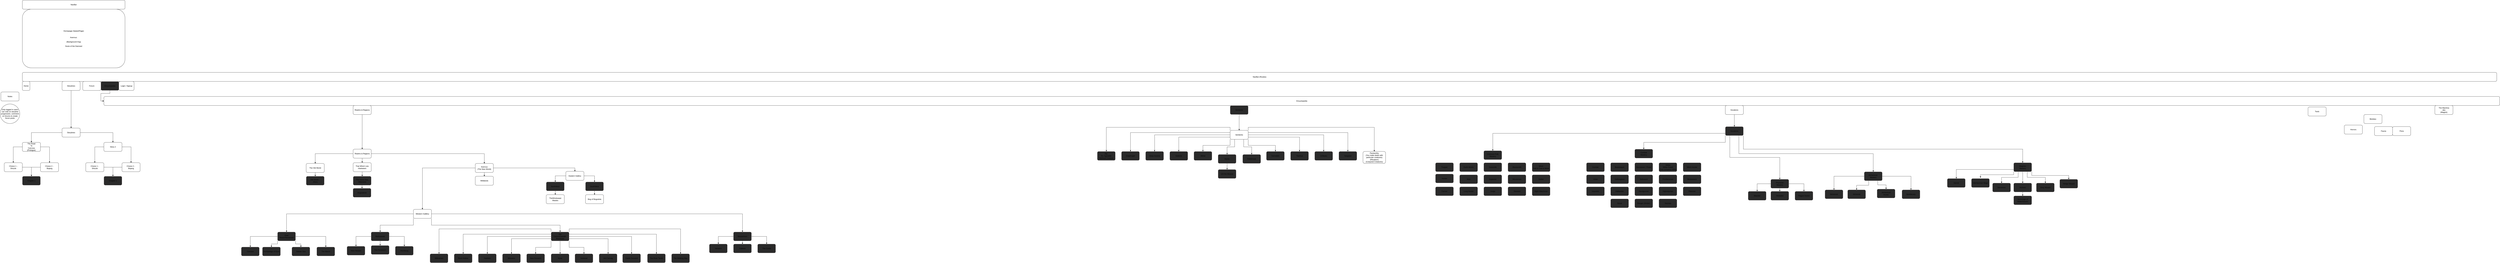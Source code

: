 <mxfile version="13.1.3">
    <diagram id="6hGFLwfOUW9BJ-s0fimq" name="Page-1">
        <mxGraphModel dx="2893" dy="2016" grid="1" gridSize="10" guides="1" tooltips="1" connect="1" arrows="1" fold="1" page="1" pageScale="1" pageWidth="827" pageHeight="1169" math="0" shadow="0">
            <root>
                <mxCell id="0"/>
                <mxCell id="1" parent="0"/>
                <mxCell id="2" value="Encyclopedia" style="rounded=1;whiteSpace=wrap;html=1;" parent="1" vertex="1">
                    <mxGeometry x="-140" y="40" width="15870" height="60" as="geometry"/>
                </mxCell>
                <mxCell id="3" value="Homepage (SplashPage)&lt;br&gt;&lt;br&gt;&lt;br&gt;Avernus:&lt;br&gt;&lt;br&gt;(Background Img)&lt;br&gt;&lt;br&gt;Souls of the Damned" style="rounded=1;whiteSpace=wrap;html=1;" parent="1" vertex="1">
                    <mxGeometry x="-680" y="-540" width="680" height="390" as="geometry"/>
                </mxCell>
                <mxCell id="175" style="edgeStyle=orthogonalEdgeStyle;rounded=0;orthogonalLoop=1;jettySize=auto;html=1;exitX=0.25;exitY=1;exitDx=0;exitDy=0;entryX=0.5;entryY=0;entryDx=0;entryDy=0;" edge="1" parent="1" source="4" target="162">
                    <mxGeometry relative="1" as="geometry"/>
                </mxCell>
                <mxCell id="176" style="edgeStyle=orthogonalEdgeStyle;rounded=0;orthogonalLoop=1;jettySize=auto;html=1;exitX=0.75;exitY=1;exitDx=0;exitDy=0;entryX=0.5;entryY=0;entryDx=0;entryDy=0;" edge="1" parent="1" source="4" target="163">
                    <mxGeometry relative="1" as="geometry"/>
                </mxCell>
                <mxCell id="177" style="edgeStyle=orthogonalEdgeStyle;rounded=0;orthogonalLoop=1;jettySize=auto;html=1;exitX=1;exitY=1;exitDx=0;exitDy=0;entryX=0.5;entryY=0;entryDx=0;entryDy=0;" edge="1" parent="1" source="4" target="164">
                    <mxGeometry relative="1" as="geometry"/>
                </mxCell>
                <mxCell id="178" style="edgeStyle=orthogonalEdgeStyle;rounded=0;orthogonalLoop=1;jettySize=auto;html=1;exitX=1;exitY=0.75;exitDx=0;exitDy=0;" edge="1" parent="1" source="4" target="166">
                    <mxGeometry relative="1" as="geometry"/>
                </mxCell>
                <mxCell id="179" style="edgeStyle=orthogonalEdgeStyle;rounded=0;orthogonalLoop=1;jettySize=auto;html=1;exitX=1;exitY=0.5;exitDx=0;exitDy=0;" edge="1" parent="1" source="4" target="165">
                    <mxGeometry relative="1" as="geometry"/>
                </mxCell>
                <mxCell id="180" style="edgeStyle=orthogonalEdgeStyle;rounded=0;orthogonalLoop=1;jettySize=auto;html=1;exitX=1;exitY=0.25;exitDx=0;exitDy=0;" edge="1" parent="1" source="4" target="171">
                    <mxGeometry relative="1" as="geometry"/>
                </mxCell>
                <mxCell id="184" style="edgeStyle=orthogonalEdgeStyle;rounded=0;orthogonalLoop=1;jettySize=auto;html=1;exitX=0;exitY=1;exitDx=0;exitDy=0;entryX=0.5;entryY=0;entryDx=0;entryDy=0;" edge="1" parent="1" source="4" target="161">
                    <mxGeometry relative="1" as="geometry"/>
                </mxCell>
                <mxCell id="185" style="edgeStyle=orthogonalEdgeStyle;rounded=0;orthogonalLoop=1;jettySize=auto;html=1;exitX=0;exitY=0.75;exitDx=0;exitDy=0;" edge="1" parent="1" source="4" target="167">
                    <mxGeometry relative="1" as="geometry"/>
                </mxCell>
                <mxCell id="186" style="edgeStyle=orthogonalEdgeStyle;rounded=0;orthogonalLoop=1;jettySize=auto;html=1;exitX=0;exitY=0.5;exitDx=0;exitDy=0;entryX=0.5;entryY=0;entryDx=0;entryDy=0;" edge="1" parent="1" source="4" target="168">
                    <mxGeometry relative="1" as="geometry"/>
                </mxCell>
                <mxCell id="187" style="edgeStyle=orthogonalEdgeStyle;rounded=0;orthogonalLoop=1;jettySize=auto;html=1;exitX=0;exitY=0.25;exitDx=0;exitDy=0;" edge="1" parent="1" source="4" target="173">
                    <mxGeometry relative="1" as="geometry"/>
                </mxCell>
                <mxCell id="188" style="edgeStyle=orthogonalEdgeStyle;rounded=0;orthogonalLoop=1;jettySize=auto;html=1;exitX=0;exitY=0;exitDx=0;exitDy=0;entryX=0.5;entryY=0;entryDx=0;entryDy=0;" edge="1" parent="1" source="4" target="170">
                    <mxGeometry relative="1" as="geometry"/>
                </mxCell>
                <mxCell id="216" style="edgeStyle=orthogonalEdgeStyle;rounded=0;orthogonalLoop=1;jettySize=auto;html=1;exitX=1;exitY=0;exitDx=0;exitDy=0;" edge="1" parent="1" source="4" target="14">
                    <mxGeometry relative="1" as="geometry"/>
                </mxCell>
                <mxCell id="4" value="Sentients" style="rounded=1;whiteSpace=wrap;html=1;" parent="1" vertex="1">
                    <mxGeometry x="7320" y="265" width="120" height="60" as="geometry"/>
                </mxCell>
                <mxCell id="5" value="Bestiary" style="rounded=1;whiteSpace=wrap;html=1;" parent="1" vertex="1">
                    <mxGeometry x="14830" y="160" width="120" height="60" as="geometry"/>
                </mxCell>
                <mxCell id="42" style="edgeStyle=orthogonalEdgeStyle;rounded=0;orthogonalLoop=1;jettySize=auto;html=1;exitX=0.5;exitY=1;exitDx=0;exitDy=0;entryX=0.5;entryY=0;entryDx=0;entryDy=0;" edge="1" parent="1" source="6" target="31">
                    <mxGeometry relative="1" as="geometry"/>
                </mxCell>
                <mxCell id="82" style="edgeStyle=orthogonalEdgeStyle;rounded=0;orthogonalLoop=1;jettySize=auto;html=1;exitX=0;exitY=0.5;exitDx=0;exitDy=0;entryX=0.5;entryY=0;entryDx=0;entryDy=0;" edge="1" parent="1" source="6" target="32">
                    <mxGeometry relative="1" as="geometry"/>
                </mxCell>
                <mxCell id="83" style="edgeStyle=orthogonalEdgeStyle;rounded=0;orthogonalLoop=1;jettySize=auto;html=1;exitX=1;exitY=0.5;exitDx=0;exitDy=0;entryX=0.5;entryY=0;entryDx=0;entryDy=0;" edge="1" parent="1" source="6" target="38">
                    <mxGeometry relative="1" as="geometry"/>
                </mxCell>
                <mxCell id="6" value="Realms &amp;amp; Regions" style="rounded=1;whiteSpace=wrap;html=1;" parent="1" vertex="1">
                    <mxGeometry x="1511" y="390" width="120" height="60" as="geometry"/>
                </mxCell>
                <mxCell id="85" style="edgeStyle=orthogonalEdgeStyle;rounded=0;orthogonalLoop=1;jettySize=auto;html=1;exitX=0;exitY=0.5;exitDx=0;exitDy=0;entryX=0.5;entryY=0;entryDx=0;entryDy=0;" edge="1" parent="1" source="7" target="24">
                    <mxGeometry relative="1" as="geometry"/>
                </mxCell>
                <mxCell id="324" style="edgeStyle=orthogonalEdgeStyle;rounded=0;orthogonalLoop=1;jettySize=auto;html=1;exitX=1;exitY=0.5;exitDx=0;exitDy=0;entryX=0.5;entryY=0;entryDx=0;entryDy=0;" edge="1" parent="1" source="7" target="318">
                    <mxGeometry relative="1" as="geometry"/>
                </mxCell>
                <mxCell id="7" value="Storylines" style="rounded=1;whiteSpace=wrap;html=1;" parent="1" vertex="1">
                    <mxGeometry x="-417" y="250" width="120" height="60" as="geometry"/>
                </mxCell>
                <mxCell id="8" value="Home" style="rounded=1;whiteSpace=wrap;html=1;" parent="1" vertex="1">
                    <mxGeometry x="-680" y="-60" width="50" height="60" as="geometry"/>
                </mxCell>
                <mxCell id="9" value="Login / Signup" style="rounded=1;whiteSpace=wrap;html=1;" parent="1" vertex="1">
                    <mxGeometry x="-40" y="-60" width="100" height="60" as="geometry"/>
                </mxCell>
                <mxCell id="10" value="Forum" style="rounded=1;whiteSpace=wrap;html=1;" parent="1" vertex="1">
                    <mxGeometry x="-280" y="-60" width="120" height="60" as="geometry"/>
                </mxCell>
                <mxCell id="11" value="Only logged in users can vote on storyline progression, comment on forums &amp;amp; create forum posts" style="ellipse;whiteSpace=wrap;html=1;aspect=fixed;" vertex="1" parent="1">
                    <mxGeometry x="-827" y="90" width="130" height="130" as="geometry"/>
                </mxCell>
                <mxCell id="12" value="Notes" style="rounded=1;whiteSpace=wrap;html=1;" vertex="1" parent="1">
                    <mxGeometry x="-822" y="10" width="120" height="60" as="geometry"/>
                </mxCell>
                <mxCell id="13" value="Tools" style="rounded=1;whiteSpace=wrap;html=1;" vertex="1" parent="1">
                    <mxGeometry x="14460" y="110" width="120" height="60" as="geometry"/>
                </mxCell>
                <mxCell id="14" value="Pactworthy&lt;br&gt;(You make deals with particular creatures)&lt;br&gt;(Ritualism)&lt;br&gt;(Conjured Creatures)" style="rounded=1;whiteSpace=wrap;html=1;" vertex="1" parent="1">
                    <mxGeometry x="8200" y="405" width="150" height="80" as="geometry"/>
                </mxCell>
                <mxCell id="190" style="edgeStyle=orthogonalEdgeStyle;rounded=0;orthogonalLoop=1;jettySize=auto;html=1;exitX=0.5;exitY=1;exitDx=0;exitDy=0;entryX=0.5;entryY=0;entryDx=0;entryDy=0;" edge="1" parent="1" source="15" target="189">
                    <mxGeometry relative="1" as="geometry"/>
                </mxCell>
                <mxCell id="15" value="Vocations" style="rounded=1;whiteSpace=wrap;html=1;" vertex="1" parent="1">
                    <mxGeometry x="10600" y="100" width="120" height="60" as="geometry"/>
                </mxCell>
                <mxCell id="16" value="Flora" style="rounded=1;whiteSpace=wrap;html=1;" vertex="1" parent="1">
                    <mxGeometry x="15020" y="240" width="120" height="60" as="geometry"/>
                </mxCell>
                <mxCell id="17" value="Fauna" style="rounded=1;whiteSpace=wrap;html=1;" vertex="1" parent="1">
                    <mxGeometry x="14900" y="240" width="120" height="60" as="geometry"/>
                </mxCell>
                <mxCell id="18" value="Horrors" style="rounded=1;whiteSpace=wrap;html=1;" vertex="1" parent="1">
                    <mxGeometry x="14700" y="230" width="120" height="60" as="geometry"/>
                </mxCell>
                <mxCell id="19" value="Bog of Bogodola" style="rounded=1;whiteSpace=wrap;html=1;" vertex="1" parent="1">
                    <mxGeometry x="3050" y="692.5" width="120" height="60" as="geometry"/>
                </mxCell>
                <mxCell id="20" value="TheWindswept Wastes" style="rounded=1;whiteSpace=wrap;html=1;" vertex="1" parent="1">
                    <mxGeometry x="2790" y="692.5" width="120" height="60" as="geometry"/>
                </mxCell>
                <mxCell id="61" style="edgeStyle=orthogonalEdgeStyle;rounded=0;orthogonalLoop=1;jettySize=auto;html=1;exitX=1;exitY=0.5;exitDx=0;exitDy=0;entryX=0.5;entryY=0;entryDx=0;entryDy=0;" edge="1" parent="1" source="24" target="56">
                    <mxGeometry relative="1" as="geometry"/>
                </mxCell>
                <mxCell id="280" style="edgeStyle=orthogonalEdgeStyle;rounded=0;orthogonalLoop=1;jettySize=auto;html=1;exitX=0;exitY=0.5;exitDx=0;exitDy=0;" edge="1" parent="1" source="24" target="57">
                    <mxGeometry relative="1" as="geometry"/>
                </mxCell>
                <mxCell id="24" value="The Road &lt;br&gt;To &lt;br&gt;Carcosa&lt;br&gt;(Prologue)" style="rounded=1;whiteSpace=wrap;html=1;" vertex="1" parent="1">
                    <mxGeometry x="-680" y="345" width="120" height="60" as="geometry"/>
                </mxCell>
                <mxCell id="159" style="edgeStyle=orthogonalEdgeStyle;rounded=0;orthogonalLoop=1;jettySize=auto;html=1;exitX=0.5;exitY=1;exitDx=0;exitDy=0;entryX=0.5;entryY=0;entryDx=0;entryDy=0;" edge="1" parent="1" source="31" target="156">
                    <mxGeometry relative="1" as="geometry"/>
                </mxCell>
                <mxCell id="31" value="That Which Lies Inbetween" style="rounded=1;whiteSpace=wrap;html=1;" vertex="1" parent="1">
                    <mxGeometry x="1511" y="480" width="120" height="60" as="geometry"/>
                </mxCell>
                <mxCell id="158" style="edgeStyle=orthogonalEdgeStyle;rounded=0;orthogonalLoop=1;jettySize=auto;html=1;exitX=0.5;exitY=1;exitDx=0;exitDy=0;entryX=0.5;entryY=0;entryDx=0;entryDy=0;" edge="1" parent="1" source="32" target="157">
                    <mxGeometry relative="1" as="geometry"/>
                </mxCell>
                <mxCell id="32" value="The Old World" style="rounded=1;whiteSpace=wrap;html=1;" vertex="1" parent="1">
                    <mxGeometry x="1200" y="485" width="120" height="60" as="geometry"/>
                </mxCell>
                <mxCell id="71" style="edgeStyle=orthogonalEdgeStyle;rounded=0;orthogonalLoop=1;jettySize=auto;html=1;exitX=0.5;exitY=1;exitDx=0;exitDy=0;entryX=0.5;entryY=0;entryDx=0;entryDy=0;" edge="1" parent="1" source="38" target="53">
                    <mxGeometry relative="1" as="geometry"/>
                </mxCell>
                <mxCell id="325" style="edgeStyle=orthogonalEdgeStyle;rounded=0;orthogonalLoop=1;jettySize=auto;html=1;exitX=0;exitY=0.5;exitDx=0;exitDy=0;" edge="1" parent="1" source="38" target="51">
                    <mxGeometry relative="1" as="geometry"/>
                </mxCell>
                <mxCell id="326" style="edgeStyle=orthogonalEdgeStyle;rounded=0;orthogonalLoop=1;jettySize=auto;html=1;exitX=1;exitY=0.5;exitDx=0;exitDy=0;entryX=0.5;entryY=0;entryDx=0;entryDy=0;" edge="1" parent="1" source="38" target="52">
                    <mxGeometry relative="1" as="geometry"/>
                </mxCell>
                <mxCell id="38" value="Avernus &lt;br&gt;(The New World)" style="rounded=1;whiteSpace=wrap;html=1;" vertex="1" parent="1">
                    <mxGeometry x="2320" y="485" width="120" height="60" as="geometry"/>
                </mxCell>
                <mxCell id="45" value="NavBar" style="rounded=1;whiteSpace=wrap;html=1;" vertex="1" parent="1">
                    <mxGeometry x="-680" y="-600" width="680" height="60" as="geometry"/>
                </mxCell>
                <mxCell id="49" value="The Machina&lt;br&gt;aka&lt;br&gt;(Magick)" style="rounded=1;whiteSpace=wrap;html=1;" vertex="1" parent="1">
                    <mxGeometry x="15300" y="100" width="120" height="60" as="geometry"/>
                </mxCell>
                <mxCell id="91" style="edgeStyle=orthogonalEdgeStyle;rounded=0;orthogonalLoop=1;jettySize=auto;html=1;exitX=0;exitY=0.5;exitDx=0;exitDy=0;entryX=0.5;entryY=0;entryDx=0;entryDy=0;" edge="1" parent="1" source="51" target="90">
                    <mxGeometry relative="1" as="geometry"/>
                </mxCell>
                <mxCell id="92" style="edgeStyle=orthogonalEdgeStyle;rounded=0;orthogonalLoop=1;jettySize=auto;html=1;exitX=0;exitY=1;exitDx=0;exitDy=0;entryX=0.5;entryY=0;entryDx=0;entryDy=0;" edge="1" parent="1" source="51" target="89">
                    <mxGeometry relative="1" as="geometry"/>
                </mxCell>
                <mxCell id="93" style="edgeStyle=orthogonalEdgeStyle;rounded=0;orthogonalLoop=1;jettySize=auto;html=1;exitX=1;exitY=1;exitDx=0;exitDy=0;entryX=0.5;entryY=0;entryDx=0;entryDy=0;" edge="1" parent="1" source="51" target="87">
                    <mxGeometry relative="1" as="geometry"/>
                </mxCell>
                <mxCell id="94" style="edgeStyle=orthogonalEdgeStyle;rounded=0;orthogonalLoop=1;jettySize=auto;html=1;exitX=1;exitY=0.5;exitDx=0;exitDy=0;entryX=0.5;entryY=0;entryDx=0;entryDy=0;" edge="1" parent="1" source="51" target="88">
                    <mxGeometry relative="1" as="geometry"/>
                </mxCell>
                <mxCell id="51" value="Western Galllery" style="rounded=1;whiteSpace=wrap;html=1;" vertex="1" parent="1">
                    <mxGeometry x="1910" y="790" width="120" height="60" as="geometry"/>
                </mxCell>
                <mxCell id="78" style="edgeStyle=orthogonalEdgeStyle;rounded=0;orthogonalLoop=1;jettySize=auto;html=1;exitX=1;exitY=0.5;exitDx=0;exitDy=0;entryX=0.5;entryY=0;entryDx=0;entryDy=0;" edge="1" parent="1" source="52" target="76">
                    <mxGeometry relative="1" as="geometry"/>
                </mxCell>
                <mxCell id="79" style="edgeStyle=orthogonalEdgeStyle;rounded=0;orthogonalLoop=1;jettySize=auto;html=1;exitX=0;exitY=0.5;exitDx=0;exitDy=0;entryX=0.5;entryY=0;entryDx=0;entryDy=0;" edge="1" parent="1" source="52" target="77">
                    <mxGeometry relative="1" as="geometry"/>
                </mxCell>
                <mxCell id="52" value="Eastern Gallery" style="rounded=1;whiteSpace=wrap;html=1;" vertex="1" parent="1">
                    <mxGeometry x="2920" y="537.5" width="120" height="60" as="geometry"/>
                </mxCell>
                <mxCell id="53" value="Wildlands" style="rounded=1;whiteSpace=wrap;html=1;" vertex="1" parent="1">
                    <mxGeometry x="2320" y="570" width="120" height="60" as="geometry"/>
                </mxCell>
                <mxCell id="283" style="edgeStyle=orthogonalEdgeStyle;rounded=0;orthogonalLoop=1;jettySize=auto;html=1;exitX=0;exitY=0.5;exitDx=0;exitDy=0;entryX=0.5;entryY=0;entryDx=0;entryDy=0;" edge="1" parent="1" source="56" target="281">
                    <mxGeometry relative="1" as="geometry"/>
                </mxCell>
                <mxCell id="56" value="Choice 2 -&amp;nbsp;&lt;br&gt;Bojang" style="rounded=1;whiteSpace=wrap;html=1;" vertex="1" parent="1">
                    <mxGeometry x="-560" y="480" width="120" height="60" as="geometry"/>
                </mxCell>
                <mxCell id="282" style="edgeStyle=orthogonalEdgeStyle;rounded=0;orthogonalLoop=1;jettySize=auto;html=1;exitX=1;exitY=0.5;exitDx=0;exitDy=0;entryX=0.5;entryY=0;entryDx=0;entryDy=0;" edge="1" parent="1" source="57" target="281">
                    <mxGeometry relative="1" as="geometry"/>
                </mxCell>
                <mxCell id="57" value="Choice 1 -&lt;br&gt;Shizzle" style="rounded=1;whiteSpace=wrap;html=1;" vertex="1" parent="1">
                    <mxGeometry x="-800" y="480" width="120" height="60" as="geometry"/>
                </mxCell>
                <mxCell id="59" style="edgeStyle=orthogonalEdgeStyle;rounded=0;orthogonalLoop=1;jettySize=auto;html=1;exitX=0.5;exitY=1;exitDx=0;exitDy=0;entryX=0.5;entryY=0;entryDx=0;entryDy=0;" edge="1" parent="1" source="58" target="7">
                    <mxGeometry relative="1" as="geometry"/>
                </mxCell>
                <mxCell id="58" value="Storylines" style="rounded=1;whiteSpace=wrap;html=1;" vertex="1" parent="1">
                    <mxGeometry x="-417" y="-60" width="120" height="60" as="geometry"/>
                </mxCell>
                <mxCell id="65" style="edgeStyle=orthogonalEdgeStyle;rounded=0;orthogonalLoop=1;jettySize=auto;html=1;exitX=0.5;exitY=1;exitDx=0;exitDy=0;entryX=0.5;entryY=0;entryDx=0;entryDy=0;" edge="1" parent="1" source="64" target="6">
                    <mxGeometry relative="1" as="geometry"/>
                </mxCell>
                <mxCell id="64" value="Realms &amp;amp; Regions" style="rounded=1;whiteSpace=wrap;html=1;" vertex="1" parent="1">
                    <mxGeometry x="1511" y="100" width="120" height="60" as="geometry"/>
                </mxCell>
                <mxCell id="81" style="edgeStyle=orthogonalEdgeStyle;rounded=0;orthogonalLoop=1;jettySize=auto;html=1;exitX=0.5;exitY=1;exitDx=0;exitDy=0;entryX=0.5;entryY=0;entryDx=0;entryDy=0;" edge="1" parent="1" source="76" target="19">
                    <mxGeometry relative="1" as="geometry"/>
                </mxCell>
                <mxCell id="76" value="SouthWest" style="rounded=1;whiteSpace=wrap;html=1;strokeColor=#F0E9E9;fillColor=#2A2A2A;" vertex="1" parent="1">
                    <mxGeometry x="3050" y="607.5" width="120" height="60" as="geometry"/>
                </mxCell>
                <mxCell id="80" style="edgeStyle=orthogonalEdgeStyle;rounded=0;orthogonalLoop=1;jettySize=auto;html=1;exitX=0.5;exitY=1;exitDx=0;exitDy=0;entryX=0.5;entryY=0;entryDx=0;entryDy=0;" edge="1" parent="1" source="77" target="20">
                    <mxGeometry relative="1" as="geometry"/>
                </mxCell>
                <mxCell id="77" value="NorthWest" style="rounded=1;whiteSpace=wrap;html=1;strokeColor=#F0E9E9;fillColor=#2A2A2A;" vertex="1" parent="1">
                    <mxGeometry x="2790" y="607.5" width="120" height="60" as="geometry"/>
                </mxCell>
                <mxCell id="126" style="edgeStyle=orthogonalEdgeStyle;rounded=0;orthogonalLoop=1;jettySize=auto;html=1;exitX=0.5;exitY=1;exitDx=0;exitDy=0;entryX=0.5;entryY=0;entryDx=0;entryDy=0;" edge="1" parent="1" source="87" target="115">
                    <mxGeometry relative="1" as="geometry"/>
                </mxCell>
                <mxCell id="145" style="edgeStyle=orthogonalEdgeStyle;rounded=0;orthogonalLoop=1;jettySize=auto;html=1;exitX=0;exitY=1;exitDx=0;exitDy=0;entryX=0.5;entryY=0;entryDx=0;entryDy=0;" edge="1" parent="1" source="87" target="116">
                    <mxGeometry relative="1" as="geometry"/>
                </mxCell>
                <mxCell id="146" style="edgeStyle=orthogonalEdgeStyle;rounded=0;orthogonalLoop=1;jettySize=auto;html=1;exitX=0;exitY=0.75;exitDx=0;exitDy=0;entryX=0.5;entryY=0;entryDx=0;entryDy=0;" edge="1" parent="1" source="87" target="117">
                    <mxGeometry relative="1" as="geometry"/>
                </mxCell>
                <mxCell id="147" style="edgeStyle=orthogonalEdgeStyle;rounded=0;orthogonalLoop=1;jettySize=auto;html=1;exitX=0;exitY=0.5;exitDx=0;exitDy=0;" edge="1" parent="1" source="87" target="118">
                    <mxGeometry relative="1" as="geometry"/>
                </mxCell>
                <mxCell id="148" style="edgeStyle=orthogonalEdgeStyle;rounded=0;orthogonalLoop=1;jettySize=auto;html=1;exitX=0;exitY=0.25;exitDx=0;exitDy=0;" edge="1" parent="1" source="87" target="119">
                    <mxGeometry relative="1" as="geometry"/>
                </mxCell>
                <mxCell id="149" style="edgeStyle=orthogonalEdgeStyle;rounded=0;orthogonalLoop=1;jettySize=auto;html=1;exitX=0;exitY=0;exitDx=0;exitDy=0;" edge="1" parent="1" source="87" target="120">
                    <mxGeometry relative="1" as="geometry"/>
                </mxCell>
                <mxCell id="150" style="edgeStyle=orthogonalEdgeStyle;rounded=0;orthogonalLoop=1;jettySize=auto;html=1;exitX=1;exitY=1;exitDx=0;exitDy=0;" edge="1" parent="1" source="87" target="121">
                    <mxGeometry relative="1" as="geometry"/>
                </mxCell>
                <mxCell id="151" style="edgeStyle=orthogonalEdgeStyle;rounded=0;orthogonalLoop=1;jettySize=auto;html=1;exitX=1;exitY=0.75;exitDx=0;exitDy=0;" edge="1" parent="1" source="87" target="122">
                    <mxGeometry relative="1" as="geometry"/>
                </mxCell>
                <mxCell id="152" style="edgeStyle=orthogonalEdgeStyle;rounded=0;orthogonalLoop=1;jettySize=auto;html=1;exitX=1;exitY=0.5;exitDx=0;exitDy=0;entryX=0.5;entryY=0;entryDx=0;entryDy=0;" edge="1" parent="1" source="87" target="123">
                    <mxGeometry relative="1" as="geometry"/>
                </mxCell>
                <mxCell id="153" style="edgeStyle=orthogonalEdgeStyle;rounded=0;orthogonalLoop=1;jettySize=auto;html=1;exitX=1;exitY=0.25;exitDx=0;exitDy=0;" edge="1" parent="1" source="87" target="125">
                    <mxGeometry relative="1" as="geometry"/>
                </mxCell>
                <mxCell id="154" style="edgeStyle=orthogonalEdgeStyle;rounded=0;orthogonalLoop=1;jettySize=auto;html=1;exitX=1;exitY=0;exitDx=0;exitDy=0;" edge="1" parent="1" source="87" target="124">
                    <mxGeometry relative="1" as="geometry"/>
                </mxCell>
                <mxCell id="87" value="Kyr &lt;br&gt;Commonwealth&amp;nbsp;&lt;br&gt;Provinces" style="rounded=1;whiteSpace=wrap;html=1;strokeColor=#F0E9E9;fillColor=#2A2A2A;" vertex="1" parent="1">
                    <mxGeometry x="2822" y="940" width="120" height="60" as="geometry"/>
                </mxCell>
                <mxCell id="112" style="edgeStyle=orthogonalEdgeStyle;rounded=0;orthogonalLoop=1;jettySize=auto;html=1;exitX=0.5;exitY=1;exitDx=0;exitDy=0;entryX=0.5;entryY=0;entryDx=0;entryDy=0;" edge="1" parent="1" source="88" target="104">
                    <mxGeometry relative="1" as="geometry"/>
                </mxCell>
                <mxCell id="143" style="edgeStyle=orthogonalEdgeStyle;rounded=0;orthogonalLoop=1;jettySize=auto;html=1;exitX=0;exitY=0.5;exitDx=0;exitDy=0;entryX=0.5;entryY=0;entryDx=0;entryDy=0;" edge="1" parent="1" source="88" target="103">
                    <mxGeometry relative="1" as="geometry"/>
                </mxCell>
                <mxCell id="144" style="edgeStyle=orthogonalEdgeStyle;rounded=0;orthogonalLoop=1;jettySize=auto;html=1;exitX=1;exitY=0.5;exitDx=0;exitDy=0;entryX=0.5;entryY=0;entryDx=0;entryDy=0;" edge="1" parent="1" source="88" target="102">
                    <mxGeometry relative="1" as="geometry"/>
                </mxCell>
                <mxCell id="88" value="Messerhorn" style="rounded=1;whiteSpace=wrap;html=1;strokeColor=#F0E9E9;fillColor=#2A2A2A;" vertex="1" parent="1">
                    <mxGeometry x="4030" y="940" width="120" height="60" as="geometry"/>
                </mxCell>
                <mxCell id="109" style="edgeStyle=orthogonalEdgeStyle;rounded=0;orthogonalLoop=1;jettySize=auto;html=1;exitX=0.5;exitY=1;exitDx=0;exitDy=0;entryX=0.5;entryY=0;entryDx=0;entryDy=0;" edge="1" parent="1" source="89" target="100">
                    <mxGeometry relative="1" as="geometry"/>
                </mxCell>
                <mxCell id="141" style="edgeStyle=orthogonalEdgeStyle;rounded=0;orthogonalLoop=1;jettySize=auto;html=1;exitX=0;exitY=0.5;exitDx=0;exitDy=0;entryX=0.5;entryY=0;entryDx=0;entryDy=0;" edge="1" parent="1" source="89" target="99">
                    <mxGeometry relative="1" as="geometry"/>
                </mxCell>
                <mxCell id="142" style="edgeStyle=orthogonalEdgeStyle;rounded=0;orthogonalLoop=1;jettySize=auto;html=1;exitX=1;exitY=0.5;exitDx=0;exitDy=0;" edge="1" parent="1" source="89" target="101">
                    <mxGeometry relative="1" as="geometry"/>
                </mxCell>
                <mxCell id="89" value="Reiksweald" style="rounded=1;whiteSpace=wrap;html=1;strokeColor=#F0E9E9;fillColor=#2A2A2A;" vertex="1" parent="1">
                    <mxGeometry x="1630" y="940" width="120" height="60" as="geometry"/>
                </mxCell>
                <mxCell id="137" style="edgeStyle=orthogonalEdgeStyle;rounded=0;orthogonalLoop=1;jettySize=auto;html=1;exitX=0;exitY=0.5;exitDx=0;exitDy=0;entryX=0.5;entryY=0;entryDx=0;entryDy=0;" edge="1" parent="1" source="90" target="95">
                    <mxGeometry relative="1" as="geometry"/>
                </mxCell>
                <mxCell id="138" style="edgeStyle=orthogonalEdgeStyle;rounded=0;orthogonalLoop=1;jettySize=auto;html=1;exitX=0;exitY=1;exitDx=0;exitDy=0;entryX=0.5;entryY=0;entryDx=0;entryDy=0;" edge="1" parent="1" source="90" target="96">
                    <mxGeometry relative="1" as="geometry"/>
                </mxCell>
                <mxCell id="139" style="edgeStyle=orthogonalEdgeStyle;rounded=0;orthogonalLoop=1;jettySize=auto;html=1;exitX=1;exitY=1;exitDx=0;exitDy=0;entryX=0.5;entryY=0;entryDx=0;entryDy=0;" edge="1" parent="1" source="90" target="97">
                    <mxGeometry relative="1" as="geometry"/>
                </mxCell>
                <mxCell id="140" style="edgeStyle=orthogonalEdgeStyle;rounded=0;orthogonalLoop=1;jettySize=auto;html=1;exitX=1;exitY=0.5;exitDx=0;exitDy=0;entryX=0.5;entryY=0;entryDx=0;entryDy=0;" edge="1" parent="1" source="90" target="98">
                    <mxGeometry relative="1" as="geometry"/>
                </mxCell>
                <mxCell id="90" value="East Reach*Revanwall" style="rounded=1;whiteSpace=wrap;html=1;strokeColor=#F0E9E9;fillColor=#2A2A2A;" vertex="1" parent="1">
                    <mxGeometry x="1010" y="940" width="120" height="60" as="geometry"/>
                </mxCell>
                <mxCell id="95" value="Carcosa" style="rounded=1;whiteSpace=wrap;html=1;strokeColor=#F0E9E9;fillColor=#2A2A2A;" vertex="1" parent="1">
                    <mxGeometry x="770" y="1040" width="120" height="60" as="geometry"/>
                </mxCell>
                <mxCell id="96" value="Archipelago of Eyre" style="rounded=1;whiteSpace=wrap;html=1;strokeColor=#F0E9E9;fillColor=#2A2A2A;" vertex="1" parent="1">
                    <mxGeometry x="910" y="1040" width="120" height="60" as="geometry"/>
                </mxCell>
                <mxCell id="97" value="Sabian Sea" style="rounded=1;whiteSpace=wrap;html=1;strokeColor=#F0E9E9;fillColor=#2A2A2A;" vertex="1" parent="1">
                    <mxGeometry x="1105" y="1040" width="120" height="60" as="geometry"/>
                </mxCell>
                <mxCell id="98" value="The March" style="rounded=1;whiteSpace=wrap;html=1;strokeColor=#F0E9E9;fillColor=#2A2A2A;" vertex="1" parent="1">
                    <mxGeometry x="1270" y="1040" width="120" height="60" as="geometry"/>
                </mxCell>
                <mxCell id="99" value="New Hessen" style="rounded=1;whiteSpace=wrap;html=1;strokeColor=#F0E9E9;fillColor=#2A2A2A;" vertex="1" parent="1">
                    <mxGeometry x="1470" y="1035" width="120" height="60" as="geometry"/>
                </mxCell>
                <mxCell id="100" value="The Pendulum" style="rounded=1;whiteSpace=wrap;html=1;strokeColor=#F0E9E9;fillColor=#2A2A2A;" vertex="1" parent="1">
                    <mxGeometry x="1630" y="1030" width="120" height="60" as="geometry"/>
                </mxCell>
                <mxCell id="101" value="Hochburg" style="rounded=1;whiteSpace=wrap;html=1;strokeColor=#F0E9E9;fillColor=#2A2A2A;" vertex="1" parent="1">
                    <mxGeometry x="1790" y="1035" width="120" height="60" as="geometry"/>
                </mxCell>
                <mxCell id="102" value="The Comb" style="rounded=1;whiteSpace=wrap;html=1;strokeColor=#F0E9E9;fillColor=#2A2A2A;" vertex="1" parent="1">
                    <mxGeometry x="4190" y="1020" width="120" height="60" as="geometry"/>
                </mxCell>
                <mxCell id="103" value="Venwich" style="rounded=1;whiteSpace=wrap;html=1;strokeColor=#F0E9E9;fillColor=#2A2A2A;" vertex="1" parent="1">
                    <mxGeometry x="3870" y="1020" width="120" height="60" as="geometry"/>
                </mxCell>
                <mxCell id="104" value="Falkkirk" style="rounded=1;whiteSpace=wrap;html=1;strokeColor=#F0E9E9;fillColor=#2A2A2A;" vertex="1" parent="1">
                    <mxGeometry x="4030" y="1020" width="120" height="60" as="geometry"/>
                </mxCell>
                <mxCell id="115" value="Kyne" style="rounded=1;whiteSpace=wrap;html=1;strokeColor=#F0E9E9;fillColor=#2A2A2A;" vertex="1" parent="1">
                    <mxGeometry x="2822" y="1085" width="120" height="60" as="geometry"/>
                </mxCell>
                <mxCell id="116" value="New Dunwich" style="rounded=1;whiteSpace=wrap;html=1;strokeColor=#F0E9E9;fillColor=#2A2A2A;" vertex="1" parent="1">
                    <mxGeometry x="2660" y="1085" width="120" height="60" as="geometry"/>
                </mxCell>
                <mxCell id="117" value="Miskaton" style="rounded=1;whiteSpace=wrap;html=1;strokeColor=#F0E9E9;fillColor=#2A2A2A;" vertex="1" parent="1">
                    <mxGeometry x="2500" y="1085" width="120" height="60" as="geometry"/>
                </mxCell>
                <mxCell id="118" value="Haddam" style="rounded=1;whiteSpace=wrap;html=1;strokeColor=#F0E9E9;fillColor=#2A2A2A;" vertex="1" parent="1">
                    <mxGeometry x="2340" y="1085" width="120" height="60" as="geometry"/>
                </mxCell>
                <mxCell id="119" value="Rock Hollow" style="rounded=1;whiteSpace=wrap;html=1;strokeColor=#F0E9E9;fillColor=#2A2A2A;" vertex="1" parent="1">
                    <mxGeometry x="2180" y="1085" width="120" height="60" as="geometry"/>
                </mxCell>
                <mxCell id="120" value="Wilbraham" style="rounded=1;whiteSpace=wrap;html=1;strokeColor=#F0E9E9;fillColor=#2A2A2A;" vertex="1" parent="1">
                    <mxGeometry x="2020" y="1085" width="120" height="60" as="geometry"/>
                </mxCell>
                <mxCell id="121" value="Solstead" style="rounded=1;whiteSpace=wrap;html=1;strokeColor=#F0E9E9;fillColor=#2A2A2A;" vertex="1" parent="1">
                    <mxGeometry x="2980" y="1085" width="120" height="60" as="geometry"/>
                </mxCell>
                <mxCell id="122" value="Ard Carraig" style="rounded=1;whiteSpace=wrap;html=1;strokeColor=#F0E9E9;fillColor=#2A2A2A;" vertex="1" parent="1">
                    <mxGeometry x="3140" y="1085" width="120" height="60" as="geometry"/>
                </mxCell>
                <mxCell id="123" value="Castle Dunwich" style="rounded=1;whiteSpace=wrap;html=1;strokeColor=#F0E9E9;fillColor=#2A2A2A;" vertex="1" parent="1">
                    <mxGeometry x="3295.5" y="1085" width="120" height="60" as="geometry"/>
                </mxCell>
                <mxCell id="124" value="The Walking Way" style="rounded=1;whiteSpace=wrap;html=1;strokeColor=#F0E9E9;fillColor=#2A2A2A;" vertex="1" parent="1">
                    <mxGeometry x="3620" y="1085" width="120" height="60" as="geometry"/>
                </mxCell>
                <mxCell id="125" value="The River Tanith" style="rounded=1;whiteSpace=wrap;html=1;strokeColor=#F0E9E9;fillColor=#2A2A2A;" vertex="1" parent="1">
                    <mxGeometry x="3460" y="1085" width="120" height="60" as="geometry"/>
                </mxCell>
                <mxCell id="155" value="Angouleme" style="rounded=1;whiteSpace=wrap;html=1;strokeColor=#F0E9E9;fillColor=#2A2A2A;" vertex="1" parent="1">
                    <mxGeometry x="1510" y="650" width="120" height="60" as="geometry"/>
                </mxCell>
                <mxCell id="160" style="edgeStyle=orthogonalEdgeStyle;rounded=0;orthogonalLoop=1;jettySize=auto;html=1;exitX=0.5;exitY=1;exitDx=0;exitDy=0;entryX=0.5;entryY=0;entryDx=0;entryDy=0;" edge="1" parent="1" source="156" target="155">
                    <mxGeometry relative="1" as="geometry"/>
                </mxCell>
                <mxCell id="156" value="The Astral Sea,&lt;br&gt;Oltremere" style="rounded=1;whiteSpace=wrap;html=1;strokeColor=#F0E9E9;fillColor=#2A2A2A;" vertex="1" parent="1">
                    <mxGeometry x="1511" y="570" width="120" height="60" as="geometry"/>
                </mxCell>
                <mxCell id="157" value="Old World -&amp;nbsp;&lt;br&gt;Jhera" style="rounded=1;whiteSpace=wrap;html=1;strokeColor=#F0E9E9;fillColor=#2A2A2A;" vertex="1" parent="1">
                    <mxGeometry x="1200" y="570" width="120" height="60" as="geometry"/>
                </mxCell>
                <mxCell id="161" value="Illithid" style="rounded=1;whiteSpace=wrap;html=1;strokeColor=#F0E9E9;fillColor=#2A2A2A;" vertex="1" parent="1">
                    <mxGeometry x="7080" y="405" width="120" height="60" as="geometry"/>
                </mxCell>
                <mxCell id="174" style="edgeStyle=orthogonalEdgeStyle;rounded=0;orthogonalLoop=1;jettySize=auto;html=1;exitX=0.5;exitY=1;exitDx=0;exitDy=0;entryX=0.5;entryY=0;entryDx=0;entryDy=0;" edge="1" parent="1" source="162" target="172">
                    <mxGeometry relative="1" as="geometry"/>
                </mxCell>
                <mxCell id="162" value="Mystic" style="rounded=1;whiteSpace=wrap;html=1;strokeColor=#F0E9E9;fillColor=#2A2A2A;" vertex="1" parent="1">
                    <mxGeometry x="7240" y="425" width="120" height="60" as="geometry"/>
                </mxCell>
                <mxCell id="163" value="Pallidmask" style="rounded=1;whiteSpace=wrap;html=1;strokeColor=#F0E9E9;fillColor=#2A2A2A;" vertex="1" parent="1">
                    <mxGeometry x="7403" y="425" width="120" height="60" as="geometry"/>
                </mxCell>
                <mxCell id="164" value="Svirneblin" style="rounded=1;whiteSpace=wrap;html=1;strokeColor=#F0E9E9;fillColor=#2A2A2A;" vertex="1" parent="1">
                    <mxGeometry x="7560" y="405" width="120" height="60" as="geometry"/>
                </mxCell>
                <mxCell id="165" value="UrSkeks" style="rounded=1;whiteSpace=wrap;html=1;strokeColor=#F0E9E9;fillColor=#2A2A2A;" vertex="1" parent="1">
                    <mxGeometry x="7880" y="405" width="120" height="60" as="geometry"/>
                </mxCell>
                <mxCell id="166" value="Tianhua" style="rounded=1;whiteSpace=wrap;html=1;strokeColor=#F0E9E9;fillColor=#2A2A2A;" vertex="1" parent="1">
                    <mxGeometry x="7720" y="405" width="120" height="60" as="geometry"/>
                </mxCell>
                <mxCell id="167" value="Gobrins" style="rounded=1;whiteSpace=wrap;html=1;strokeColor=#F0E9E9;fillColor=#2A2A2A;" vertex="1" parent="1">
                    <mxGeometry x="6920" y="405" width="120" height="60" as="geometry"/>
                </mxCell>
                <mxCell id="168" value="Deep Gnome" style="rounded=1;whiteSpace=wrap;html=1;strokeColor=#F0E9E9;fillColor=#2A2A2A;" vertex="1" parent="1">
                    <mxGeometry x="6760" y="405" width="120" height="60" as="geometry"/>
                </mxCell>
                <mxCell id="170" value="Ally&amp;nbsp;&lt;br&gt;Ex. Agreable&lt;br&gt;Mythical Creature" style="rounded=1;whiteSpace=wrap;html=1;strokeColor=#F0E9E9;fillColor=#2A2A2A;" vertex="1" parent="1">
                    <mxGeometry x="6440" y="405" width="120" height="60" as="geometry"/>
                </mxCell>
                <mxCell id="171" value="Yangxian" style="rounded=1;whiteSpace=wrap;html=1;strokeColor=#F0E9E9;fillColor=#2A2A2A;" vertex="1" parent="1">
                    <mxGeometry x="8040" y="405" width="120" height="60" as="geometry"/>
                </mxCell>
                <mxCell id="172" value="Urtt the Weaver" style="rounded=1;whiteSpace=wrap;html=1;strokeColor=#F0E9E9;fillColor=#2A2A2A;" vertex="1" parent="1">
                    <mxGeometry x="7240" y="525" width="120" height="60" as="geometry"/>
                </mxCell>
                <mxCell id="173" value="CrayKnight" style="rounded=1;whiteSpace=wrap;html=1;strokeColor=#F0E9E9;fillColor=#2A2A2A;" vertex="1" parent="1">
                    <mxGeometry x="6600" y="405" width="120" height="60" as="geometry"/>
                </mxCell>
                <mxCell id="183" style="edgeStyle=orthogonalEdgeStyle;rounded=0;orthogonalLoop=1;jettySize=auto;html=1;exitX=0.5;exitY=1;exitDx=0;exitDy=0;" edge="1" parent="1" source="181" target="4">
                    <mxGeometry relative="1" as="geometry"/>
                </mxCell>
                <mxCell id="181" value="Sentients" style="rounded=1;whiteSpace=wrap;html=1;strokeColor=#F0E9E9;fillColor=#2A2A2A;" vertex="1" parent="1">
                    <mxGeometry x="7320" y="100" width="120" height="60" as="geometry"/>
                </mxCell>
                <mxCell id="198" style="edgeStyle=orthogonalEdgeStyle;rounded=0;orthogonalLoop=1;jettySize=auto;html=1;exitX=0.25;exitY=1;exitDx=0;exitDy=0;entryX=0.5;entryY=0;entryDx=0;entryDy=0;" edge="1" parent="1" source="189" target="195">
                    <mxGeometry relative="1" as="geometry"/>
                </mxCell>
                <mxCell id="199" style="edgeStyle=orthogonalEdgeStyle;rounded=0;orthogonalLoop=1;jettySize=auto;html=1;exitX=0.75;exitY=1;exitDx=0;exitDy=0;entryX=0.5;entryY=0;entryDx=0;entryDy=0;" edge="1" parent="1" source="189" target="194">
                    <mxGeometry relative="1" as="geometry"/>
                </mxCell>
                <mxCell id="200" style="edgeStyle=orthogonalEdgeStyle;rounded=0;orthogonalLoop=1;jettySize=auto;html=1;exitX=1;exitY=1;exitDx=0;exitDy=0;" edge="1" parent="1" source="189" target="193">
                    <mxGeometry relative="1" as="geometry"/>
                </mxCell>
                <mxCell id="201" style="edgeStyle=orthogonalEdgeStyle;rounded=0;orthogonalLoop=1;jettySize=auto;html=1;exitX=0;exitY=1;exitDx=0;exitDy=0;entryX=0.5;entryY=0;entryDx=0;entryDy=0;" edge="1" parent="1" source="189" target="196">
                    <mxGeometry relative="1" as="geometry"/>
                </mxCell>
                <mxCell id="202" style="edgeStyle=orthogonalEdgeStyle;rounded=0;orthogonalLoop=1;jettySize=auto;html=1;exitX=0;exitY=0.75;exitDx=0;exitDy=0;" edge="1" parent="1" source="189" target="192">
                    <mxGeometry relative="1" as="geometry"/>
                </mxCell>
                <mxCell id="189" value="Vocations" style="rounded=1;whiteSpace=wrap;html=1;strokeColor=#F0E9E9;fillColor=#2A2A2A;" vertex="1" parent="1">
                    <mxGeometry x="10600" y="240" width="120" height="60" as="geometry"/>
                </mxCell>
                <mxCell id="191" value="Alchemical &lt;br&gt;Hunter" style="rounded=1;whiteSpace=wrap;html=1;strokeColor=#F0E9E9;fillColor=#2A2A2A;" vertex="1" parent="1">
                    <mxGeometry x="11605" y="655" width="120" height="60" as="geometry"/>
                </mxCell>
                <mxCell id="192" value="Common Folk&lt;br&gt;Mastery" style="rounded=1;whiteSpace=wrap;html=1;strokeColor=#F0E9E9;fillColor=#2A2A2A;" vertex="1" parent="1">
                    <mxGeometry x="9000" y="400" width="120" height="60" as="geometry"/>
                </mxCell>
                <mxCell id="264" style="edgeStyle=orthogonalEdgeStyle;rounded=0;orthogonalLoop=1;jettySize=auto;html=1;exitX=0.5;exitY=1;exitDx=0;exitDy=0;entryX=0.5;entryY=0;entryDx=0;entryDy=0;" edge="1" parent="1" source="193" target="207">
                    <mxGeometry relative="1" as="geometry"/>
                </mxCell>
                <mxCell id="267" style="edgeStyle=orthogonalEdgeStyle;rounded=0;orthogonalLoop=1;jettySize=auto;html=1;exitX=0.75;exitY=1;exitDx=0;exitDy=0;entryX=0.5;entryY=0;entryDx=0;entryDy=0;" edge="1" parent="1" source="193" target="219">
                    <mxGeometry relative="1" as="geometry"/>
                </mxCell>
                <mxCell id="270" style="edgeStyle=orthogonalEdgeStyle;rounded=0;orthogonalLoop=1;jettySize=auto;html=1;exitX=1;exitY=1;exitDx=0;exitDy=0;" edge="1" parent="1" source="193" target="224">
                    <mxGeometry relative="1" as="geometry"/>
                </mxCell>
                <mxCell id="271" style="edgeStyle=orthogonalEdgeStyle;rounded=0;orthogonalLoop=1;jettySize=auto;html=1;exitX=0.25;exitY=1;exitDx=0;exitDy=0;entryX=0.5;entryY=0;entryDx=0;entryDy=0;" edge="1" parent="1" source="193" target="246">
                    <mxGeometry relative="1" as="geometry"/>
                </mxCell>
                <mxCell id="272" style="edgeStyle=orthogonalEdgeStyle;rounded=0;orthogonalLoop=1;jettySize=auto;html=1;exitX=0;exitY=1;exitDx=0;exitDy=0;" edge="1" parent="1" source="193">
                    <mxGeometry relative="1" as="geometry">
                        <mxPoint x="12290" y="580" as="targetPoint"/>
                    </mxGeometry>
                </mxCell>
                <mxCell id="273" style="edgeStyle=orthogonalEdgeStyle;rounded=0;orthogonalLoop=1;jettySize=auto;html=1;exitX=0;exitY=0.75;exitDx=0;exitDy=0;entryX=0.5;entryY=0;entryDx=0;entryDy=0;" edge="1" parent="1" source="193" target="226">
                    <mxGeometry relative="1" as="geometry"/>
                </mxCell>
                <mxCell id="193" value="Magicks&lt;br&gt;Mastery" style="rounded=1;whiteSpace=wrap;html=1;strokeColor=#F0E9E9;fillColor=#2A2A2A;" vertex="1" parent="1">
                    <mxGeometry x="12510" y="480" width="120" height="60" as="geometry"/>
                </mxCell>
                <mxCell id="258" style="edgeStyle=orthogonalEdgeStyle;rounded=0;orthogonalLoop=1;jettySize=auto;html=1;exitX=0.25;exitY=1;exitDx=0;exitDy=0;entryX=0.5;entryY=0;entryDx=0;entryDy=0;" edge="1" parent="1" source="194" target="203">
                    <mxGeometry relative="1" as="geometry"/>
                </mxCell>
                <mxCell id="259" style="edgeStyle=orthogonalEdgeStyle;rounded=0;orthogonalLoop=1;jettySize=auto;html=1;exitX=0.75;exitY=1;exitDx=0;exitDy=0;" edge="1" parent="1" source="194" target="191">
                    <mxGeometry relative="1" as="geometry"/>
                </mxCell>
                <mxCell id="260" style="edgeStyle=orthogonalEdgeStyle;rounded=0;orthogonalLoop=1;jettySize=auto;html=1;exitX=1;exitY=0.5;exitDx=0;exitDy=0;entryX=0.5;entryY=0;entryDx=0;entryDy=0;" edge="1" parent="1" source="194" target="205">
                    <mxGeometry relative="1" as="geometry"/>
                </mxCell>
                <mxCell id="261" style="edgeStyle=orthogonalEdgeStyle;rounded=0;orthogonalLoop=1;jettySize=auto;html=1;exitX=0;exitY=0.5;exitDx=0;exitDy=0;" edge="1" parent="1" source="194" target="204">
                    <mxGeometry relative="1" as="geometry"/>
                </mxCell>
                <mxCell id="194" value="Alchemical&amp;nbsp;&lt;br&gt;Mastery" style="rounded=1;whiteSpace=wrap;html=1;strokeColor=#F0E9E9;fillColor=#2A2A2A;" vertex="1" parent="1">
                    <mxGeometry x="11520" y="540" width="120" height="60" as="geometry"/>
                </mxCell>
                <mxCell id="255" style="edgeStyle=orthogonalEdgeStyle;rounded=0;orthogonalLoop=1;jettySize=auto;html=1;exitX=0.5;exitY=1;exitDx=0;exitDy=0;" edge="1" parent="1" source="195" target="225">
                    <mxGeometry relative="1" as="geometry"/>
                </mxCell>
                <mxCell id="256" style="edgeStyle=orthogonalEdgeStyle;rounded=0;orthogonalLoop=1;jettySize=auto;html=1;exitX=0;exitY=0.5;exitDx=0;exitDy=0;entryX=0.5;entryY=0;entryDx=0;entryDy=0;" edge="1" parent="1" source="195" target="235">
                    <mxGeometry relative="1" as="geometry"/>
                </mxCell>
                <mxCell id="257" style="edgeStyle=orthogonalEdgeStyle;rounded=0;orthogonalLoop=1;jettySize=auto;html=1;exitX=1;exitY=0.5;exitDx=0;exitDy=0;entryX=0.5;entryY=0;entryDx=0;entryDy=0;" edge="1" parent="1" source="195" target="242">
                    <mxGeometry relative="1" as="geometry"/>
                </mxCell>
                <mxCell id="195" value="Physician&lt;br&gt;Mastery" style="rounded=1;whiteSpace=wrap;html=1;strokeColor=#F0E9E9;fillColor=#2A2A2A;" vertex="1" parent="1">
                    <mxGeometry x="10901" y="590" width="120" height="60" as="geometry"/>
                </mxCell>
                <mxCell id="196" value="Combat&lt;br&gt;Mastery" style="rounded=1;whiteSpace=wrap;html=1;strokeColor=#F0E9E9;fillColor=#2A2A2A;" vertex="1" parent="1">
                    <mxGeometry x="10000" y="390" width="120" height="60" as="geometry"/>
                </mxCell>
                <mxCell id="203" value="Alchemik" style="rounded=1;whiteSpace=wrap;html=1;strokeColor=#F0E9E9;fillColor=#2A2A2A;" vertex="1" parent="1">
                    <mxGeometry x="11410" y="660" width="120" height="60" as="geometry"/>
                </mxCell>
                <mxCell id="204" value="Alchemist" style="rounded=1;whiteSpace=wrap;html=1;strokeColor=#F0E9E9;fillColor=#2A2A2A;" vertex="1" parent="1">
                    <mxGeometry x="11260" y="660" width="120" height="60" as="geometry"/>
                </mxCell>
                <mxCell id="205" value="Apothecary" style="rounded=1;whiteSpace=wrap;html=1;strokeColor=#F0E9E9;fillColor=#2A2A2A;" vertex="1" parent="1">
                    <mxGeometry x="11770" y="660" width="120" height="60" as="geometry"/>
                </mxCell>
                <mxCell id="206" value="Archmage of Waterheaven" style="rounded=1;whiteSpace=wrap;html=1;strokeColor=#F0E9E9;fillColor=#2A2A2A;" vertex="1" parent="1">
                    <mxGeometry x="12510" y="700" width="120" height="60" as="geometry"/>
                </mxCell>
                <mxCell id="265" style="edgeStyle=orthogonalEdgeStyle;rounded=0;orthogonalLoop=1;jettySize=auto;html=1;exitX=0.5;exitY=1;exitDx=0;exitDy=0;entryX=0.5;entryY=0;entryDx=0;entryDy=0;" edge="1" parent="1" source="207" target="206">
                    <mxGeometry relative="1" as="geometry"/>
                </mxCell>
                <mxCell id="207" value="Archwiz" style="rounded=1;whiteSpace=wrap;html=1;strokeColor=#F0E9E9;fillColor=#2A2A2A;" vertex="1" parent="1">
                    <mxGeometry x="12510" y="615" width="120" height="60" as="geometry"/>
                </mxCell>
                <mxCell id="208" value="Beastslayer" style="rounded=1;whiteSpace=wrap;html=1;strokeColor=#F0E9E9;fillColor=#2A2A2A;" vertex="1" parent="1">
                    <mxGeometry x="9840" y="480" width="120" height="60" as="geometry"/>
                </mxCell>
                <mxCell id="209" value="Blacksmith" style="rounded=1;whiteSpace=wrap;html=1;strokeColor=#F0E9E9;fillColor=#2A2A2A;" vertex="1" parent="1">
                    <mxGeometry x="9160" y="480" width="120" height="60" as="geometry"/>
                </mxCell>
                <mxCell id="210" value="Buccaneer / Pirate" style="rounded=1;whiteSpace=wrap;html=1;strokeColor=#F0E9E9;fillColor=#2A2A2A;" vertex="1" parent="1">
                    <mxGeometry x="10000" y="480" width="120" height="60" as="geometry"/>
                </mxCell>
                <mxCell id="211" value="Miner&lt;br&gt;Salt &amp;amp; Coal &amp;amp; Metal" style="rounded=1;whiteSpace=wrap;html=1;strokeColor=#F0E9E9;fillColor=#2A2A2A;" vertex="1" parent="1">
                    <mxGeometry x="9320" y="480" width="120" height="60" as="geometry"/>
                </mxCell>
                <mxCell id="213" value="Sellsword" style="rounded=1;whiteSpace=wrap;html=1;strokeColor=#F0E9E9;fillColor=#2A2A2A;" vertex="1" parent="1">
                    <mxGeometry x="10000" y="560" width="120" height="60" as="geometry"/>
                </mxCell>
                <mxCell id="214" value="Earth-Works" style="rounded=1;whiteSpace=wrap;html=1;strokeColor=#F0E9E9;fillColor=#2A2A2A;" vertex="1" parent="1">
                    <mxGeometry x="8840" y="480" width="120" height="60" as="geometry"/>
                </mxCell>
                <mxCell id="215" value="Militia&lt;br&gt;Militia Guard&lt;br&gt;Free company militia" style="rounded=1;whiteSpace=wrap;html=1;strokeColor=#F0E9E9;fillColor=#2A2A2A;" vertex="1" parent="1">
                    <mxGeometry x="10160" y="480" width="120" height="60" as="geometry"/>
                </mxCell>
                <mxCell id="217" value="Frontiersman" style="rounded=1;whiteSpace=wrap;html=1;strokeColor=#F0E9E9;fillColor=#2A2A2A;" vertex="1" parent="1">
                    <mxGeometry x="10160" y="560" width="120" height="60" as="geometry"/>
                </mxCell>
                <mxCell id="218" value="Gallowglass" style="rounded=1;whiteSpace=wrap;html=1;strokeColor=#F0E9E9;fillColor=#2A2A2A;" vertex="1" parent="1">
                    <mxGeometry x="9840" y="560" width="120" height="60" as="geometry"/>
                </mxCell>
                <mxCell id="219" value="Grey Wizard" style="rounded=1;whiteSpace=wrap;html=1;strokeColor=#F0E9E9;fillColor=#2A2A2A;" vertex="1" parent="1">
                    <mxGeometry x="12660" y="615" width="120" height="60" as="geometry"/>
                </mxCell>
                <mxCell id="220" value="Gunsmith" style="rounded=1;whiteSpace=wrap;html=1;strokeColor=#F0E9E9;fillColor=#2A2A2A;" vertex="1" parent="1">
                    <mxGeometry x="9000" y="480" width="120" height="60" as="geometry"/>
                </mxCell>
                <mxCell id="221" value="Halbardier" style="rounded=1;whiteSpace=wrap;html=1;strokeColor=#F0E9E9;fillColor=#2A2A2A;" vertex="1" parent="1">
                    <mxGeometry x="9840" y="640" width="120" height="60" as="geometry"/>
                </mxCell>
                <mxCell id="222" value="Handgunner" style="rounded=1;whiteSpace=wrap;html=1;strokeColor=#F0E9E9;fillColor=#2A2A2A;" vertex="1" parent="1">
                    <mxGeometry x="10000" y="640" width="120" height="60" as="geometry"/>
                </mxCell>
                <mxCell id="223" value="Farmer" style="rounded=1;whiteSpace=wrap;html=1;strokeColor=#F0E9E9;fillColor=#2A2A2A;" vertex="1" parent="1">
                    <mxGeometry x="8680" y="640" width="120" height="60" as="geometry"/>
                </mxCell>
                <mxCell id="224" value="Hedge Wizard" style="rounded=1;whiteSpace=wrap;html=1;strokeColor=#F0E9E9;fillColor=#2A2A2A;" vertex="1" parent="1">
                    <mxGeometry x="12815" y="590" width="120" height="60" as="geometry"/>
                </mxCell>
                <mxCell id="225" value="Herbalist" style="rounded=1;whiteSpace=wrap;html=1;strokeColor=#F0E9E9;fillColor=#2A2A2A;" vertex="1" parent="1">
                    <mxGeometry x="10901" y="670" width="120" height="60" as="geometry"/>
                </mxCell>
                <mxCell id="226" value="Hermit" style="rounded=1;whiteSpace=wrap;html=1;strokeColor=#F0E9E9;fillColor=#2A2A2A;" vertex="1" parent="1">
                    <mxGeometry x="12070" y="585" width="120" height="60" as="geometry"/>
                </mxCell>
                <mxCell id="227" value="Highwayman" style="rounded=1;whiteSpace=wrap;html=1;strokeColor=#F0E9E9;fillColor=#2A2A2A;" vertex="1" parent="1">
                    <mxGeometry x="10160" y="640" width="120" height="60" as="geometry"/>
                </mxCell>
                <mxCell id="228" value="Hunter" style="rounded=1;whiteSpace=wrap;html=1;strokeColor=#F0E9E9;fillColor=#2A2A2A;" vertex="1" parent="1">
                    <mxGeometry x="8680" y="555" width="120" height="60" as="geometry"/>
                </mxCell>
                <mxCell id="229" value="Inquisitor" style="rounded=1;whiteSpace=wrap;html=1;strokeColor=#F0E9E9;fillColor=#2A2A2A;" vertex="1" parent="1">
                    <mxGeometry x="9680" y="640" width="120" height="60" as="geometry"/>
                </mxCell>
                <mxCell id="230" value="Inspector" style="rounded=1;whiteSpace=wrap;html=1;strokeColor=#F0E9E9;fillColor=#2A2A2A;" vertex="1" parent="1">
                    <mxGeometry x="9000" y="560" width="120" height="60" as="geometry"/>
                </mxCell>
                <mxCell id="231" value="Judge" style="rounded=1;whiteSpace=wrap;html=1;strokeColor=#F0E9E9;fillColor=#2A2A2A;" vertex="1" parent="1">
                    <mxGeometry x="9000" y="640" width="120" height="60" as="geometry"/>
                </mxCell>
                <mxCell id="232" value="Long Hunter" style="rounded=1;whiteSpace=wrap;html=1;strokeColor=#F0E9E9;fillColor=#2A2A2A;" vertex="1" parent="1">
                    <mxGeometry x="8840" y="640" width="120" height="60" as="geometry"/>
                </mxCell>
                <mxCell id="233" value="Trapper" style="rounded=1;whiteSpace=wrap;html=1;strokeColor=#F0E9E9;fillColor=#2A2A2A;" vertex="1" parent="1">
                    <mxGeometry x="8680" y="480" width="120" height="60" as="geometry"/>
                </mxCell>
                <mxCell id="235" value="Maester" style="rounded=1;whiteSpace=wrap;html=1;strokeColor=#F0E9E9;fillColor=#2A2A2A;" vertex="1" parent="1">
                    <mxGeometry x="10751" y="670" width="120" height="60" as="geometry"/>
                </mxCell>
                <mxCell id="237" value="Minuteman" style="rounded=1;whiteSpace=wrap;html=1;strokeColor=#F0E9E9;fillColor=#2A2A2A;" vertex="1" parent="1">
                    <mxGeometry x="9160" y="560" width="120" height="60" as="geometry"/>
                </mxCell>
                <mxCell id="238" value="Mob" style="rounded=1;whiteSpace=wrap;html=1;strokeColor=#F0E9E9;fillColor=#2A2A2A;" vertex="1" parent="1">
                    <mxGeometry x="8840" y="560" width="120" height="60" as="geometry"/>
                </mxCell>
                <mxCell id="239" value="Night Watchman" style="rounded=1;whiteSpace=wrap;html=1;strokeColor=#F0E9E9;fillColor=#2A2A2A;" vertex="1" parent="1">
                    <mxGeometry x="9320" y="640" width="120" height="60" as="geometry"/>
                </mxCell>
                <mxCell id="240" value="Outrider" style="rounded=1;whiteSpace=wrap;html=1;strokeColor=#F0E9E9;fillColor=#2A2A2A;" vertex="1" parent="1">
                    <mxGeometry x="9680" y="480" width="120" height="60" as="geometry"/>
                </mxCell>
                <mxCell id="241" value="Pikeman" style="rounded=1;whiteSpace=wrap;html=1;strokeColor=#F0E9E9;fillColor=#2A2A2A;" vertex="1" parent="1">
                    <mxGeometry x="10320" y="640" width="120" height="60" as="geometry"/>
                </mxCell>
                <mxCell id="242" value="Plague Doctor" style="rounded=1;whiteSpace=wrap;html=1;strokeColor=#F0E9E9;fillColor=#2A2A2A;" vertex="1" parent="1">
                    <mxGeometry x="11061" y="670" width="120" height="60" as="geometry"/>
                </mxCell>
                <mxCell id="243" value="Ranger (Strider)" style="rounded=1;whiteSpace=wrap;html=1;strokeColor=#F0E9E9;fillColor=#2A2A2A;" vertex="1" parent="1">
                    <mxGeometry x="10000" y="720" width="120" height="60" as="geometry"/>
                </mxCell>
                <mxCell id="244" value="Scout" style="rounded=1;whiteSpace=wrap;html=1;strokeColor=#F0E9E9;fillColor=#2A2A2A;" vertex="1" parent="1">
                    <mxGeometry x="9840" y="720" width="120" height="60" as="geometry"/>
                </mxCell>
                <mxCell id="245" value="Settler" style="rounded=1;whiteSpace=wrap;html=1;strokeColor=#F0E9E9;fillColor=#2A2A2A;" vertex="1" parent="1">
                    <mxGeometry x="9320" y="560" width="120" height="60" as="geometry"/>
                </mxCell>
                <mxCell id="246" value="Sorceress" style="rounded=1;whiteSpace=wrap;html=1;strokeColor=#F0E9E9;fillColor=#2A2A2A;" vertex="1" parent="1">
                    <mxGeometry x="12370" y="615" width="120" height="60" as="geometry"/>
                </mxCell>
                <mxCell id="247" value="Steward" style="rounded=1;whiteSpace=wrap;html=1;strokeColor=#F0E9E9;fillColor=#2A2A2A;" vertex="1" parent="1">
                    <mxGeometry x="9160" y="640" width="120" height="60" as="geometry"/>
                </mxCell>
                <mxCell id="248" value="Musketeers" style="rounded=1;whiteSpace=wrap;html=1;strokeColor=#F0E9E9;fillColor=#2A2A2A;" vertex="1" parent="1">
                    <mxGeometry x="10320" y="560" width="120" height="60" as="geometry"/>
                </mxCell>
                <mxCell id="249" value="Uhlan" style="rounded=1;whiteSpace=wrap;html=1;strokeColor=#F0E9E9;fillColor=#2A2A2A;" vertex="1" parent="1">
                    <mxGeometry x="9680" y="560" width="120" height="60" as="geometry"/>
                </mxCell>
                <mxCell id="250" value="WarHammer Mage" style="rounded=1;whiteSpace=wrap;html=1;strokeColor=#F0E9E9;fillColor=#2A2A2A;" vertex="1" parent="1">
                    <mxGeometry x="12230" y="585" width="120" height="60" as="geometry"/>
                </mxCell>
                <mxCell id="251" value="Witch Hunter" style="rounded=1;whiteSpace=wrap;html=1;strokeColor=#F0E9E9;fillColor=#2A2A2A;" vertex="1" parent="1">
                    <mxGeometry x="10320" y="480" width="120" height="60" as="geometry"/>
                </mxCell>
                <mxCell id="252" value="Yeoman" style="rounded=1;whiteSpace=wrap;html=1;strokeColor=#F0E9E9;fillColor=#2A2A2A;" vertex="1" parent="1">
                    <mxGeometry x="10160" y="720" width="120" height="60" as="geometry"/>
                </mxCell>
                <mxCell id="275" value="NavBar (Routes)" style="rounded=1;whiteSpace=wrap;html=1;" vertex="1" parent="1">
                    <mxGeometry x="-680" y="-120" width="16390" height="60" as="geometry"/>
                </mxCell>
                <mxCell id="278" style="edgeStyle=orthogonalEdgeStyle;rounded=0;orthogonalLoop=1;jettySize=auto;html=1;exitX=0.5;exitY=1;exitDx=0;exitDy=0;entryX=0;entryY=0.5;entryDx=0;entryDy=0;" edge="1" parent="1" source="276" target="2">
                    <mxGeometry relative="1" as="geometry"/>
                </mxCell>
                <mxCell id="276" value="Encyclopedia" style="rounded=1;whiteSpace=wrap;html=1;strokeColor=#F0E9E9;fillColor=#2A2A2A;" vertex="1" parent="1">
                    <mxGeometry x="-160" y="-60" width="120" height="60" as="geometry"/>
                </mxCell>
                <mxCell id="281" value="Chapter 1" style="rounded=1;whiteSpace=wrap;html=1;strokeColor=#F0E9E9;fillColor=#2A2A2A;" vertex="1" parent="1">
                    <mxGeometry x="-680" y="570" width="120" height="60" as="geometry"/>
                </mxCell>
                <mxCell id="316" style="edgeStyle=orthogonalEdgeStyle;rounded=0;orthogonalLoop=1;jettySize=auto;html=1;exitX=1;exitY=0.5;exitDx=0;exitDy=0;entryX=0.5;entryY=0;entryDx=0;entryDy=0;" edge="1" parent="1" source="318" target="320">
                    <mxGeometry relative="1" as="geometry"/>
                </mxCell>
                <mxCell id="317" style="edgeStyle=orthogonalEdgeStyle;rounded=0;orthogonalLoop=1;jettySize=auto;html=1;exitX=0;exitY=0.5;exitDx=0;exitDy=0;" edge="1" parent="1" source="318" target="322">
                    <mxGeometry relative="1" as="geometry"/>
                </mxCell>
                <mxCell id="318" value="Story 2" style="rounded=1;whiteSpace=wrap;html=1;" vertex="1" parent="1">
                    <mxGeometry x="-140" y="345" width="120" height="60" as="geometry"/>
                </mxCell>
                <mxCell id="319" style="edgeStyle=orthogonalEdgeStyle;rounded=0;orthogonalLoop=1;jettySize=auto;html=1;exitX=0;exitY=0.5;exitDx=0;exitDy=0;entryX=0.5;entryY=0;entryDx=0;entryDy=0;" edge="1" parent="1" source="320" target="323">
                    <mxGeometry relative="1" as="geometry"/>
                </mxCell>
                <mxCell id="320" value="Choice 2 -&amp;nbsp;&lt;br&gt;Bojang" style="rounded=1;whiteSpace=wrap;html=1;" vertex="1" parent="1">
                    <mxGeometry x="-20" y="480" width="120" height="60" as="geometry"/>
                </mxCell>
                <mxCell id="321" style="edgeStyle=orthogonalEdgeStyle;rounded=0;orthogonalLoop=1;jettySize=auto;html=1;exitX=1;exitY=0.5;exitDx=0;exitDy=0;entryX=0.5;entryY=0;entryDx=0;entryDy=0;" edge="1" parent="1" source="322" target="323">
                    <mxGeometry relative="1" as="geometry"/>
                </mxCell>
                <mxCell id="322" value="Choice 1 -&lt;br&gt;Shizzle" style="rounded=1;whiteSpace=wrap;html=1;" vertex="1" parent="1">
                    <mxGeometry x="-260" y="480" width="120" height="60" as="geometry"/>
                </mxCell>
                <mxCell id="323" value="Chapter 1" style="rounded=1;whiteSpace=wrap;html=1;strokeColor=#F0E9E9;fillColor=#2A2A2A;" vertex="1" parent="1">
                    <mxGeometry x="-140" y="570" width="120" height="60" as="geometry"/>
                </mxCell>
            </root>
        </mxGraphModel>
    </diagram>
</mxfile>